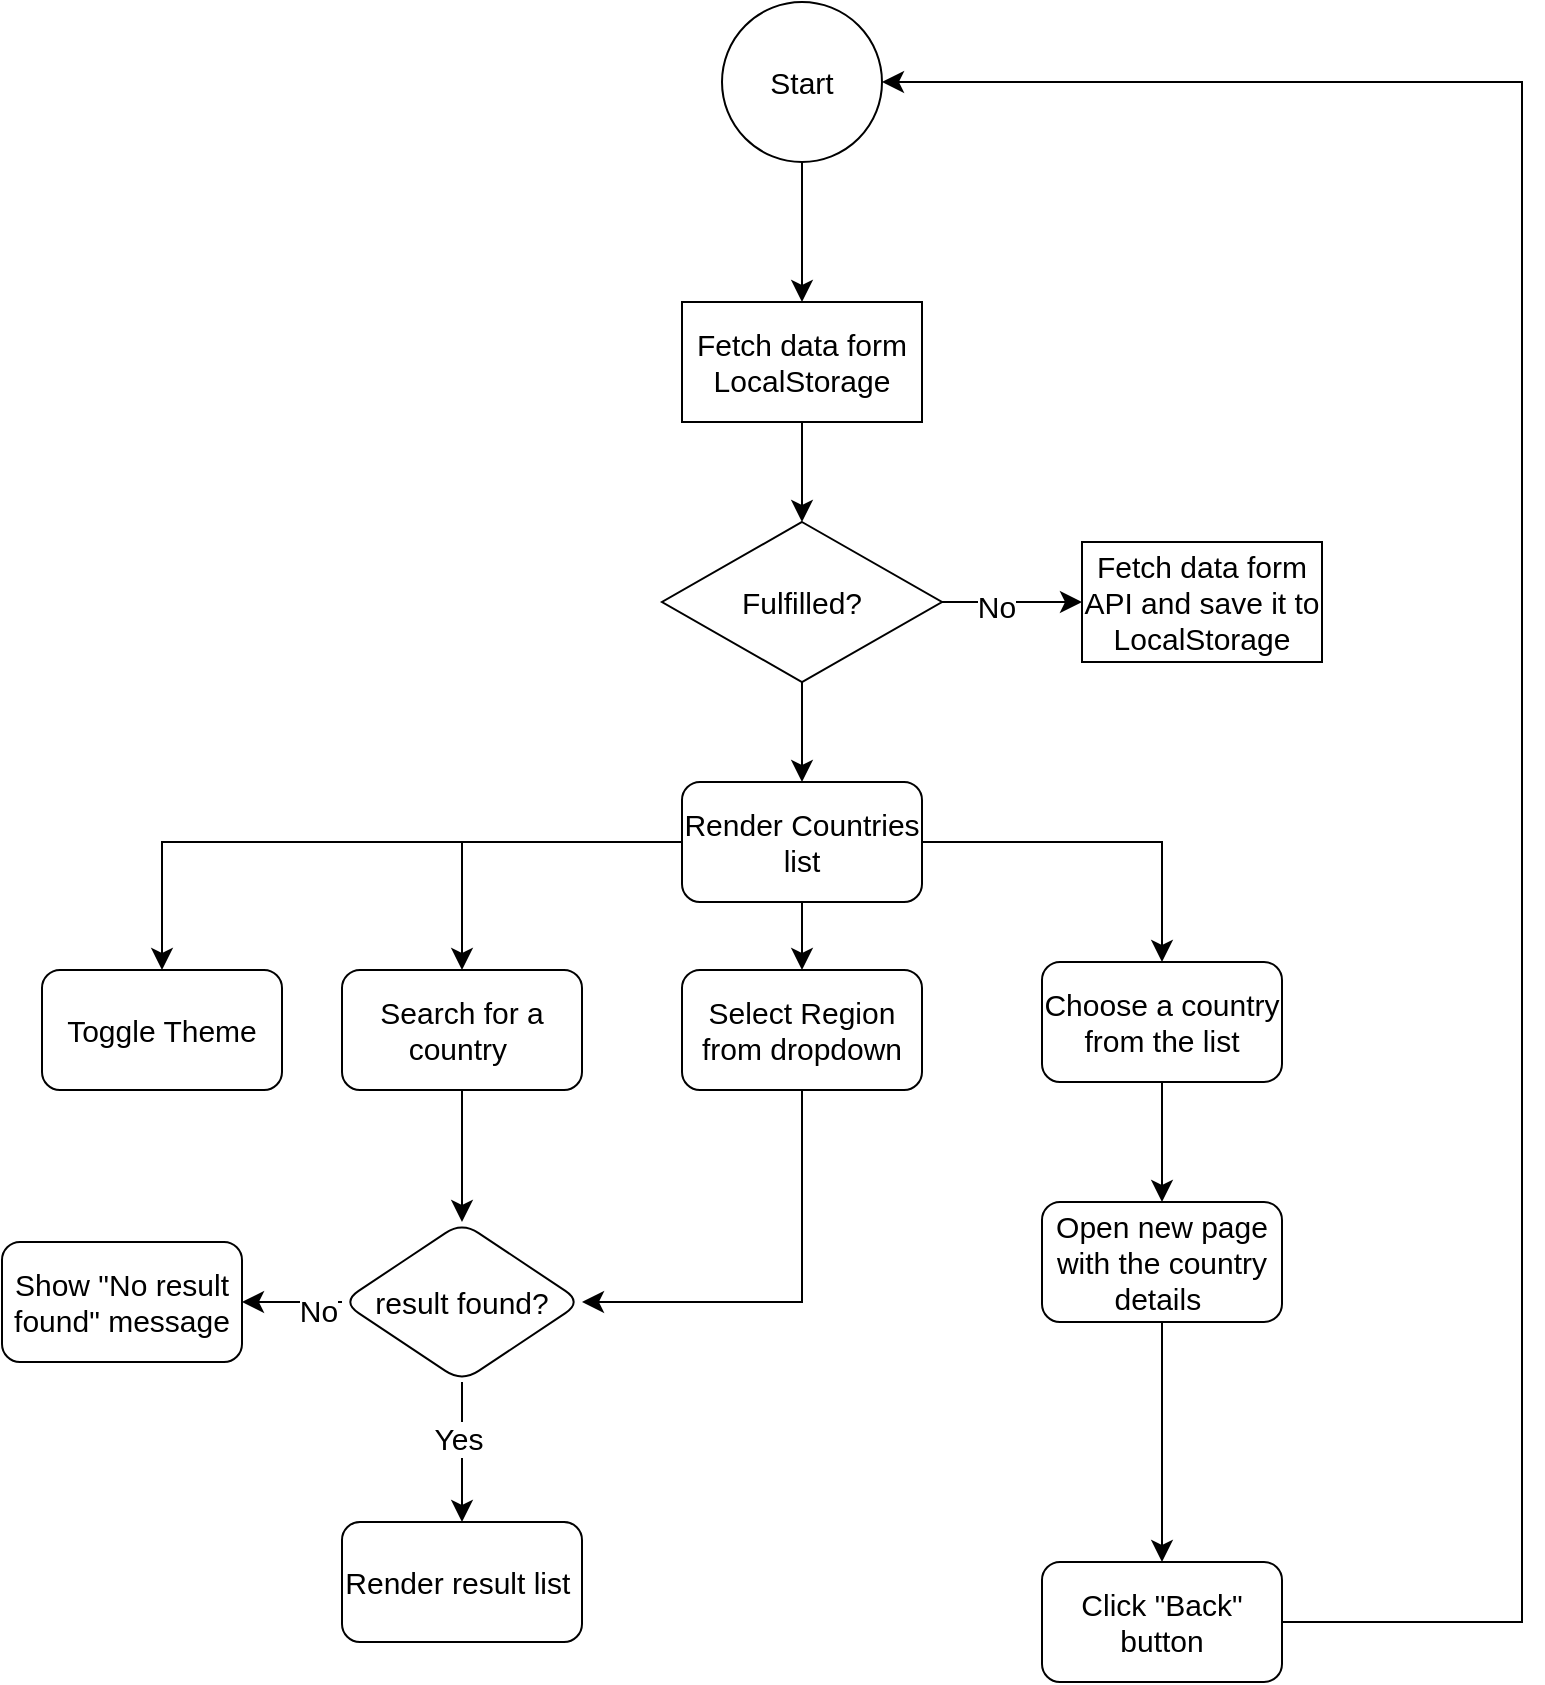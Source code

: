 <mxfile version="26.0.5">
  <diagram name="Page-1" id="ervGVE6bezxw3gJU-uex">
    <mxGraphModel dx="945" dy="922" grid="1" gridSize="10" guides="1" tooltips="1" connect="1" arrows="1" fold="1" page="1" pageScale="1" pageWidth="827" pageHeight="1169" math="0" shadow="0">
      <root>
        <mxCell id="0" />
        <mxCell id="1" parent="0" />
        <mxCell id="zLwOG_vw851Ein2QXLfq-3" value="" style="edgeStyle=none;curved=1;rounded=0;orthogonalLoop=1;jettySize=auto;html=1;fontSize=15;startSize=8;endSize=8;" edge="1" parent="1" source="zLwOG_vw851Ein2QXLfq-1" target="zLwOG_vw851Ein2QXLfq-2">
          <mxGeometry relative="1" as="geometry" />
        </mxCell>
        <mxCell id="zLwOG_vw851Ein2QXLfq-1" value="Start" style="ellipse;whiteSpace=wrap;html=1;aspect=fixed;fontSize=15;" vertex="1" parent="1">
          <mxGeometry x="400" y="70" width="80" height="80" as="geometry" />
        </mxCell>
        <mxCell id="zLwOG_vw851Ein2QXLfq-5" value="" style="edgeStyle=none;curved=1;rounded=0;orthogonalLoop=1;jettySize=auto;html=1;fontSize=15;startSize=8;endSize=8;" edge="1" parent="1" source="zLwOG_vw851Ein2QXLfq-2" target="zLwOG_vw851Ein2QXLfq-4">
          <mxGeometry relative="1" as="geometry" />
        </mxCell>
        <mxCell id="zLwOG_vw851Ein2QXLfq-2" value="Fetch data form LocalStorage" style="whiteSpace=wrap;html=1;fontSize=15;" vertex="1" parent="1">
          <mxGeometry x="380" y="220" width="120" height="60" as="geometry" />
        </mxCell>
        <mxCell id="zLwOG_vw851Ein2QXLfq-7" value="" style="edgeStyle=none;curved=1;rounded=0;orthogonalLoop=1;jettySize=auto;html=1;fontSize=15;startSize=8;endSize=8;" edge="1" parent="1" source="zLwOG_vw851Ein2QXLfq-4" target="zLwOG_vw851Ein2QXLfq-6">
          <mxGeometry relative="1" as="geometry" />
        </mxCell>
        <mxCell id="zLwOG_vw851Ein2QXLfq-8" value="No" style="edgeLabel;html=1;align=center;verticalAlign=middle;resizable=0;points=[];fontSize=15;" vertex="1" connectable="0" parent="zLwOG_vw851Ein2QXLfq-7">
          <mxGeometry x="-0.229" y="-2" relative="1" as="geometry">
            <mxPoint as="offset" />
          </mxGeometry>
        </mxCell>
        <mxCell id="zLwOG_vw851Ein2QXLfq-10" value="" style="edgeStyle=none;curved=1;rounded=0;orthogonalLoop=1;jettySize=auto;html=1;fontSize=15;startSize=8;endSize=8;" edge="1" parent="1" source="zLwOG_vw851Ein2QXLfq-4" target="zLwOG_vw851Ein2QXLfq-9">
          <mxGeometry relative="1" as="geometry" />
        </mxCell>
        <mxCell id="zLwOG_vw851Ein2QXLfq-4" value="Fulfilled?" style="rhombus;whiteSpace=wrap;html=1;fontSize=15;" vertex="1" parent="1">
          <mxGeometry x="370" y="330" width="140" height="80" as="geometry" />
        </mxCell>
        <mxCell id="zLwOG_vw851Ein2QXLfq-6" value="Fetch data form API and save it to LocalStorage" style="whiteSpace=wrap;html=1;fontSize=15;" vertex="1" parent="1">
          <mxGeometry x="580" y="340" width="120" height="60" as="geometry" />
        </mxCell>
        <mxCell id="zLwOG_vw851Ein2QXLfq-12" value="" style="edgeStyle=none;curved=0;rounded=0;orthogonalLoop=1;jettySize=auto;html=1;fontSize=15;startSize=8;endSize=8;" edge="1" parent="1" source="zLwOG_vw851Ein2QXLfq-9" target="zLwOG_vw851Ein2QXLfq-11">
          <mxGeometry relative="1" as="geometry">
            <Array as="points">
              <mxPoint x="120" y="490" />
            </Array>
          </mxGeometry>
        </mxCell>
        <mxCell id="zLwOG_vw851Ein2QXLfq-14" value="" style="edgeStyle=none;curved=0;rounded=0;orthogonalLoop=1;jettySize=auto;html=1;fontSize=15;startSize=8;endSize=8;" edge="1" parent="1" source="zLwOG_vw851Ein2QXLfq-9" target="zLwOG_vw851Ein2QXLfq-13">
          <mxGeometry relative="1" as="geometry">
            <Array as="points">
              <mxPoint x="330" y="490" />
              <mxPoint x="270" y="490" />
            </Array>
          </mxGeometry>
        </mxCell>
        <mxCell id="zLwOG_vw851Ein2QXLfq-24" value="" style="edgeStyle=none;shape=connector;curved=0;rounded=0;orthogonalLoop=1;jettySize=auto;html=1;strokeColor=default;align=center;verticalAlign=middle;fontFamily=Helvetica;fontSize=12;fontColor=default;labelBackgroundColor=default;startSize=8;endArrow=classic;endSize=8;" edge="1" parent="1" source="zLwOG_vw851Ein2QXLfq-9" target="zLwOG_vw851Ein2QXLfq-23">
          <mxGeometry relative="1" as="geometry" />
        </mxCell>
        <mxCell id="zLwOG_vw851Ein2QXLfq-27" value="" style="edgeStyle=none;shape=connector;curved=0;rounded=0;orthogonalLoop=1;jettySize=auto;html=1;strokeColor=default;align=center;verticalAlign=middle;fontFamily=Helvetica;fontSize=12;fontColor=default;labelBackgroundColor=default;startSize=8;endArrow=classic;endSize=8;" edge="1" parent="1" source="zLwOG_vw851Ein2QXLfq-9" target="zLwOG_vw851Ein2QXLfq-26">
          <mxGeometry relative="1" as="geometry">
            <Array as="points">
              <mxPoint x="620" y="490" />
            </Array>
          </mxGeometry>
        </mxCell>
        <mxCell id="zLwOG_vw851Ein2QXLfq-9" value="Render Countries list" style="rounded=1;whiteSpace=wrap;html=1;fontSize=15;" vertex="1" parent="1">
          <mxGeometry x="380" y="460" width="120" height="60" as="geometry" />
        </mxCell>
        <mxCell id="zLwOG_vw851Ein2QXLfq-11" value="Toggle Theme" style="rounded=1;whiteSpace=wrap;html=1;fontSize=15;" vertex="1" parent="1">
          <mxGeometry x="60" y="554" width="120" height="60" as="geometry" />
        </mxCell>
        <mxCell id="zLwOG_vw851Ein2QXLfq-16" value="" style="edgeStyle=none;shape=connector;curved=0;rounded=0;orthogonalLoop=1;jettySize=auto;html=1;strokeColor=default;align=center;verticalAlign=middle;fontFamily=Helvetica;fontSize=15;fontColor=default;labelBackgroundColor=default;startSize=8;endArrow=classic;endSize=8;" edge="1" parent="1" source="zLwOG_vw851Ein2QXLfq-13" target="zLwOG_vw851Ein2QXLfq-15">
          <mxGeometry relative="1" as="geometry" />
        </mxCell>
        <mxCell id="zLwOG_vw851Ein2QXLfq-13" value="Search for a country&amp;nbsp;" style="rounded=1;whiteSpace=wrap;html=1;fontSize=15;" vertex="1" parent="1">
          <mxGeometry x="210" y="554" width="120" height="60" as="geometry" />
        </mxCell>
        <mxCell id="zLwOG_vw851Ein2QXLfq-18" value="" style="edgeStyle=none;shape=connector;curved=0;rounded=0;orthogonalLoop=1;jettySize=auto;html=1;strokeColor=default;align=center;verticalAlign=middle;fontFamily=Helvetica;fontSize=15;fontColor=default;labelBackgroundColor=default;startSize=8;endArrow=classic;endSize=8;" edge="1" parent="1" source="zLwOG_vw851Ein2QXLfq-15" target="zLwOG_vw851Ein2QXLfq-17">
          <mxGeometry relative="1" as="geometry" />
        </mxCell>
        <mxCell id="zLwOG_vw851Ein2QXLfq-19" value="Yes" style="edgeLabel;html=1;align=center;verticalAlign=middle;resizable=0;points=[];fontSize=15;fontFamily=Helvetica;fontColor=default;labelBackgroundColor=default;" vertex="1" connectable="0" parent="zLwOG_vw851Ein2QXLfq-18">
          <mxGeometry x="-0.224" y="-2" relative="1" as="geometry">
            <mxPoint y="1" as="offset" />
          </mxGeometry>
        </mxCell>
        <mxCell id="zLwOG_vw851Ein2QXLfq-21" value="" style="edgeStyle=none;shape=connector;curved=0;rounded=0;orthogonalLoop=1;jettySize=auto;html=1;strokeColor=default;align=center;verticalAlign=middle;fontFamily=Helvetica;fontSize=15;fontColor=default;labelBackgroundColor=default;startSize=8;endArrow=classic;endSize=8;" edge="1" parent="1" source="zLwOG_vw851Ein2QXLfq-15" target="zLwOG_vw851Ein2QXLfq-20">
          <mxGeometry relative="1" as="geometry" />
        </mxCell>
        <mxCell id="zLwOG_vw851Ein2QXLfq-22" value="No" style="edgeLabel;html=1;align=center;verticalAlign=middle;resizable=0;points=[];fontSize=15;fontFamily=Helvetica;fontColor=default;labelBackgroundColor=default;" vertex="1" connectable="0" parent="zLwOG_vw851Ein2QXLfq-21">
          <mxGeometry x="-0.52" y="4" relative="1" as="geometry">
            <mxPoint as="offset" />
          </mxGeometry>
        </mxCell>
        <mxCell id="zLwOG_vw851Ein2QXLfq-15" value="result found?" style="rhombus;whiteSpace=wrap;html=1;rounded=1;fontSize=15;" vertex="1" parent="1">
          <mxGeometry x="210" y="680" width="120" height="80" as="geometry" />
        </mxCell>
        <mxCell id="zLwOG_vw851Ein2QXLfq-17" value="Render result list&amp;nbsp;" style="rounded=1;whiteSpace=wrap;html=1;fontSize=15;" vertex="1" parent="1">
          <mxGeometry x="210" y="830" width="120" height="60" as="geometry" />
        </mxCell>
        <mxCell id="zLwOG_vw851Ein2QXLfq-20" value="Show &quot;No result found&quot; message" style="whiteSpace=wrap;html=1;rounded=1;fontSize=15;" vertex="1" parent="1">
          <mxGeometry x="40" y="690" width="120" height="60" as="geometry" />
        </mxCell>
        <mxCell id="zLwOG_vw851Ein2QXLfq-25" style="edgeStyle=none;shape=connector;curved=0;rounded=0;orthogonalLoop=1;jettySize=auto;html=1;entryX=1;entryY=0.5;entryDx=0;entryDy=0;strokeColor=default;align=center;verticalAlign=middle;fontFamily=Helvetica;fontSize=12;fontColor=default;labelBackgroundColor=default;startSize=8;endArrow=classic;endSize=8;" edge="1" parent="1" source="zLwOG_vw851Ein2QXLfq-23" target="zLwOG_vw851Ein2QXLfq-15">
          <mxGeometry relative="1" as="geometry">
            <Array as="points">
              <mxPoint x="440" y="720" />
            </Array>
          </mxGeometry>
        </mxCell>
        <mxCell id="zLwOG_vw851Ein2QXLfq-23" value="Select Region from dropdown" style="whiteSpace=wrap;html=1;fontSize=15;rounded=1;" vertex="1" parent="1">
          <mxGeometry x="380" y="554" width="120" height="60" as="geometry" />
        </mxCell>
        <mxCell id="zLwOG_vw851Ein2QXLfq-29" value="" style="edgeStyle=none;shape=connector;curved=0;rounded=0;orthogonalLoop=1;jettySize=auto;html=1;strokeColor=default;align=center;verticalAlign=middle;fontFamily=Helvetica;fontSize=12;fontColor=default;labelBackgroundColor=default;startSize=8;endArrow=classic;endSize=8;" edge="1" parent="1" source="zLwOG_vw851Ein2QXLfq-26" target="zLwOG_vw851Ein2QXLfq-28">
          <mxGeometry relative="1" as="geometry" />
        </mxCell>
        <mxCell id="zLwOG_vw851Ein2QXLfq-26" value="Choose a country from the list" style="whiteSpace=wrap;html=1;fontSize=15;rounded=1;" vertex="1" parent="1">
          <mxGeometry x="560" y="550" width="120" height="60" as="geometry" />
        </mxCell>
        <mxCell id="zLwOG_vw851Ein2QXLfq-31" value="" style="edgeStyle=none;shape=connector;curved=0;rounded=0;orthogonalLoop=1;jettySize=auto;html=1;strokeColor=default;align=center;verticalAlign=middle;fontFamily=Helvetica;fontSize=12;fontColor=default;labelBackgroundColor=default;startSize=8;endArrow=classic;endSize=8;" edge="1" parent="1" source="zLwOG_vw851Ein2QXLfq-28" target="zLwOG_vw851Ein2QXLfq-30">
          <mxGeometry relative="1" as="geometry" />
        </mxCell>
        <mxCell id="zLwOG_vw851Ein2QXLfq-28" value="Open new page with the country details&amp;nbsp;" style="whiteSpace=wrap;html=1;fontSize=15;rounded=1;" vertex="1" parent="1">
          <mxGeometry x="560" y="670" width="120" height="60" as="geometry" />
        </mxCell>
        <mxCell id="zLwOG_vw851Ein2QXLfq-32" style="edgeStyle=none;shape=connector;curved=0;rounded=0;orthogonalLoop=1;jettySize=auto;html=1;strokeColor=default;align=center;verticalAlign=middle;fontFamily=Helvetica;fontSize=12;fontColor=default;labelBackgroundColor=default;startSize=8;endArrow=classic;endSize=8;entryX=1;entryY=0.5;entryDx=0;entryDy=0;exitX=1;exitY=0.5;exitDx=0;exitDy=0;" edge="1" parent="1" source="zLwOG_vw851Ein2QXLfq-30" target="zLwOG_vw851Ein2QXLfq-1">
          <mxGeometry relative="1" as="geometry">
            <mxPoint x="800" y="470" as="targetPoint" />
            <Array as="points">
              <mxPoint x="800" y="880" />
              <mxPoint x="800" y="490" />
              <mxPoint x="800" y="110" />
            </Array>
          </mxGeometry>
        </mxCell>
        <mxCell id="zLwOG_vw851Ein2QXLfq-30" value="Click &quot;Back&quot; button" style="whiteSpace=wrap;html=1;fontSize=15;rounded=1;" vertex="1" parent="1">
          <mxGeometry x="560" y="850" width="120" height="60" as="geometry" />
        </mxCell>
      </root>
    </mxGraphModel>
  </diagram>
</mxfile>

